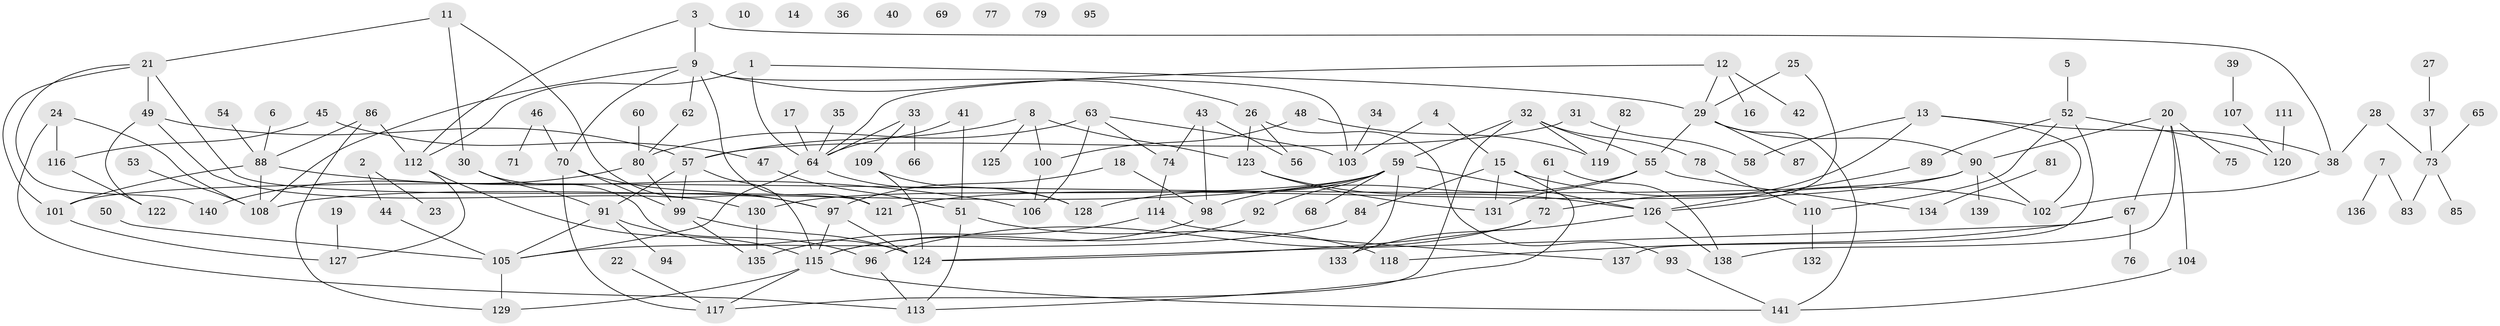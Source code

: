 // coarse degree distribution, {8: 0.0380952380952381, 1: 0.24761904761904763, 5: 0.06666666666666667, 2: 0.20952380952380953, 10: 0.01904761904761905, 0: 0.0761904761904762, 6: 0.02857142857142857, 3: 0.13333333333333333, 4: 0.11428571428571428, 7: 0.047619047619047616, 9: 0.01904761904761905}
// Generated by graph-tools (version 1.1) at 2025/41/03/06/25 10:41:20]
// undirected, 141 vertices, 195 edges
graph export_dot {
graph [start="1"]
  node [color=gray90,style=filled];
  1;
  2;
  3;
  4;
  5;
  6;
  7;
  8;
  9;
  10;
  11;
  12;
  13;
  14;
  15;
  16;
  17;
  18;
  19;
  20;
  21;
  22;
  23;
  24;
  25;
  26;
  27;
  28;
  29;
  30;
  31;
  32;
  33;
  34;
  35;
  36;
  37;
  38;
  39;
  40;
  41;
  42;
  43;
  44;
  45;
  46;
  47;
  48;
  49;
  50;
  51;
  52;
  53;
  54;
  55;
  56;
  57;
  58;
  59;
  60;
  61;
  62;
  63;
  64;
  65;
  66;
  67;
  68;
  69;
  70;
  71;
  72;
  73;
  74;
  75;
  76;
  77;
  78;
  79;
  80;
  81;
  82;
  83;
  84;
  85;
  86;
  87;
  88;
  89;
  90;
  91;
  92;
  93;
  94;
  95;
  96;
  97;
  98;
  99;
  100;
  101;
  102;
  103;
  104;
  105;
  106;
  107;
  108;
  109;
  110;
  111;
  112;
  113;
  114;
  115;
  116;
  117;
  118;
  119;
  120;
  121;
  122;
  123;
  124;
  125;
  126;
  127;
  128;
  129;
  130;
  131;
  132;
  133;
  134;
  135;
  136;
  137;
  138;
  139;
  140;
  141;
  1 -- 29;
  1 -- 64;
  1 -- 112;
  2 -- 23;
  2 -- 44;
  3 -- 9;
  3 -- 38;
  3 -- 112;
  4 -- 15;
  4 -- 103;
  5 -- 52;
  6 -- 88;
  7 -- 83;
  7 -- 136;
  8 -- 57;
  8 -- 100;
  8 -- 123;
  8 -- 125;
  9 -- 26;
  9 -- 62;
  9 -- 70;
  9 -- 103;
  9 -- 108;
  9 -- 121;
  11 -- 21;
  11 -- 30;
  11 -- 97;
  12 -- 16;
  12 -- 29;
  12 -- 42;
  12 -- 64;
  13 -- 38;
  13 -- 58;
  13 -- 72;
  13 -- 102;
  15 -- 84;
  15 -- 102;
  15 -- 113;
  15 -- 131;
  17 -- 64;
  18 -- 97;
  18 -- 98;
  19 -- 127;
  20 -- 67;
  20 -- 75;
  20 -- 90;
  20 -- 104;
  20 -- 138;
  21 -- 49;
  21 -- 101;
  21 -- 121;
  21 -- 140;
  22 -- 117;
  24 -- 108;
  24 -- 113;
  24 -- 116;
  25 -- 29;
  25 -- 126;
  26 -- 56;
  26 -- 93;
  26 -- 123;
  27 -- 37;
  28 -- 38;
  28 -- 73;
  29 -- 55;
  29 -- 87;
  29 -- 90;
  29 -- 141;
  30 -- 91;
  30 -- 124;
  31 -- 57;
  31 -- 58;
  32 -- 55;
  32 -- 59;
  32 -- 78;
  32 -- 117;
  32 -- 119;
  33 -- 64;
  33 -- 66;
  33 -- 109;
  34 -- 103;
  35 -- 64;
  37 -- 73;
  38 -- 102;
  39 -- 107;
  41 -- 51;
  41 -- 64;
  43 -- 56;
  43 -- 74;
  43 -- 98;
  44 -- 105;
  45 -- 47;
  45 -- 116;
  46 -- 70;
  46 -- 71;
  47 -- 51;
  48 -- 100;
  48 -- 119;
  49 -- 57;
  49 -- 122;
  49 -- 130;
  50 -- 105;
  51 -- 113;
  51 -- 118;
  52 -- 89;
  52 -- 110;
  52 -- 120;
  52 -- 137;
  53 -- 108;
  54 -- 88;
  55 -- 98;
  55 -- 131;
  55 -- 134;
  57 -- 91;
  57 -- 99;
  57 -- 115;
  59 -- 68;
  59 -- 92;
  59 -- 108;
  59 -- 126;
  59 -- 128;
  59 -- 130;
  59 -- 133;
  60 -- 80;
  61 -- 72;
  61 -- 138;
  62 -- 80;
  63 -- 74;
  63 -- 80;
  63 -- 103;
  63 -- 106;
  64 -- 105;
  64 -- 128;
  65 -- 73;
  67 -- 76;
  67 -- 118;
  67 -- 124;
  70 -- 97;
  70 -- 99;
  70 -- 117;
  72 -- 96;
  72 -- 124;
  73 -- 83;
  73 -- 85;
  74 -- 114;
  78 -- 110;
  80 -- 99;
  80 -- 140;
  81 -- 134;
  82 -- 119;
  84 -- 105;
  86 -- 88;
  86 -- 112;
  86 -- 129;
  88 -- 101;
  88 -- 106;
  88 -- 108;
  89 -- 126;
  90 -- 101;
  90 -- 102;
  90 -- 121;
  90 -- 139;
  91 -- 94;
  91 -- 96;
  91 -- 105;
  92 -- 115;
  93 -- 141;
  96 -- 113;
  97 -- 115;
  97 -- 124;
  98 -- 115;
  99 -- 124;
  99 -- 135;
  100 -- 106;
  101 -- 127;
  104 -- 141;
  105 -- 129;
  107 -- 120;
  109 -- 124;
  109 -- 128;
  110 -- 132;
  111 -- 120;
  112 -- 115;
  112 -- 127;
  114 -- 135;
  114 -- 137;
  115 -- 117;
  115 -- 129;
  115 -- 141;
  116 -- 122;
  123 -- 126;
  123 -- 131;
  126 -- 133;
  126 -- 138;
  130 -- 135;
}
